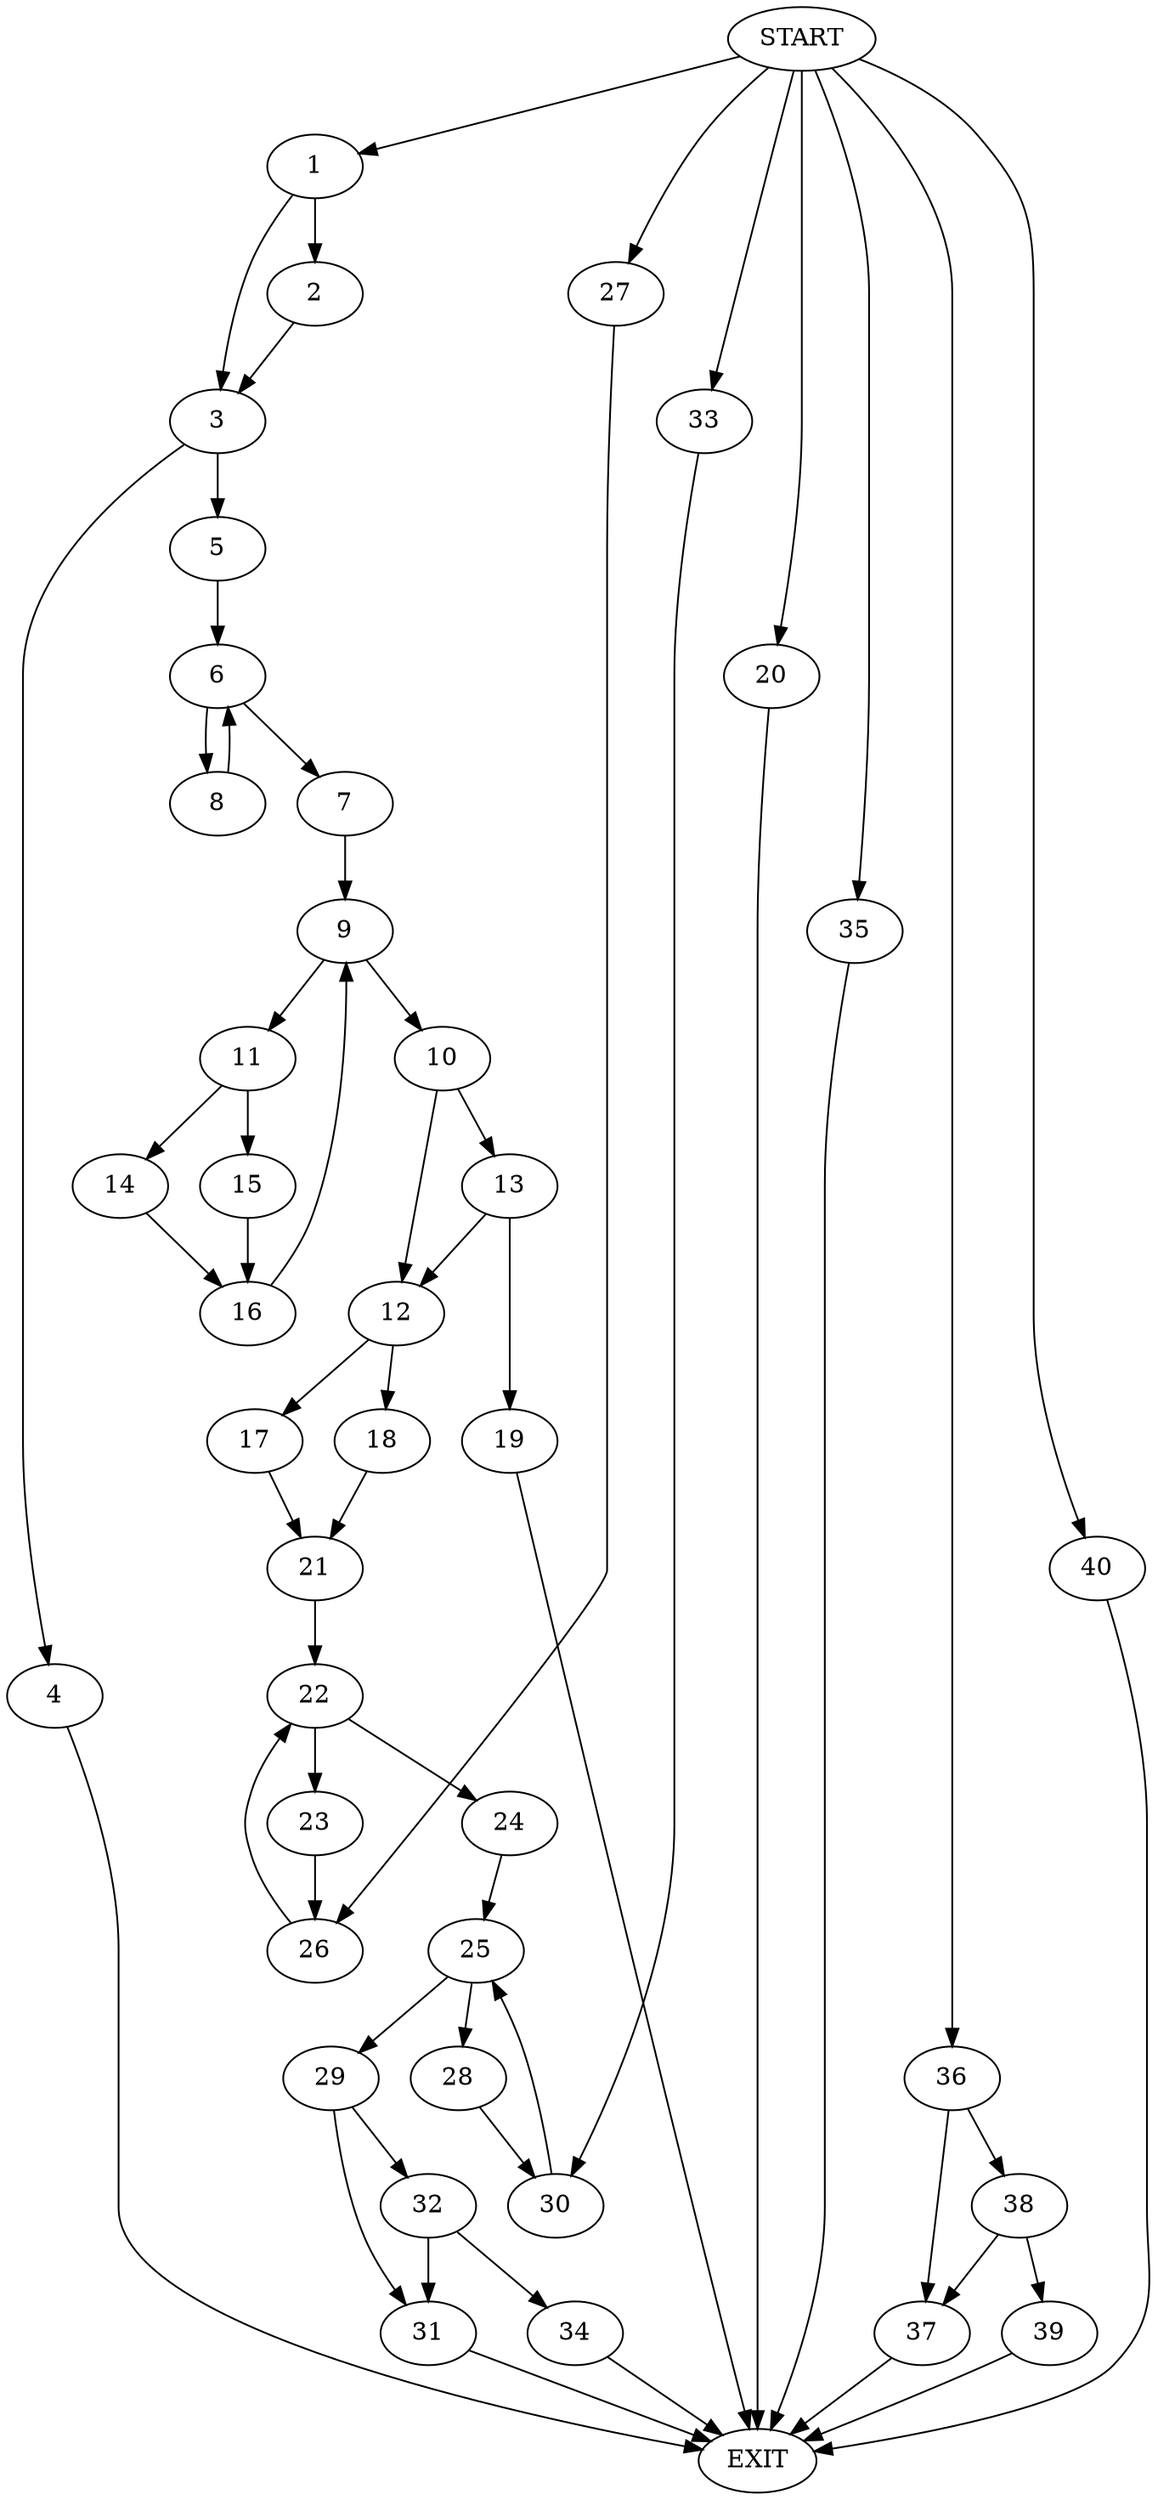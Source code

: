 digraph {
0 [label="START"]
41 [label="EXIT"]
0 -> 1
1 -> 2
1 -> 3
2 -> 3
3 -> 4
3 -> 5
4 -> 41
5 -> 6
6 -> 7
6 -> 8
7 -> 9
8 -> 6
9 -> 10
9 -> 11
10 -> 12
10 -> 13
11 -> 14
11 -> 15
14 -> 16
15 -> 16
16 -> 9
12 -> 17
12 -> 18
13 -> 12
13 -> 19
0 -> 20
20 -> 41
19 -> 41
17 -> 21
18 -> 21
21 -> 22
22 -> 23
22 -> 24
24 -> 25
23 -> 26
26 -> 22
0 -> 27
27 -> 26
25 -> 28
25 -> 29
28 -> 30
29 -> 31
29 -> 32
30 -> 25
0 -> 33
33 -> 30
32 -> 31
32 -> 34
31 -> 41
34 -> 41
0 -> 35
35 -> 41
0 -> 36
36 -> 37
36 -> 38
38 -> 39
38 -> 37
37 -> 41
39 -> 41
0 -> 40
40 -> 41
}
